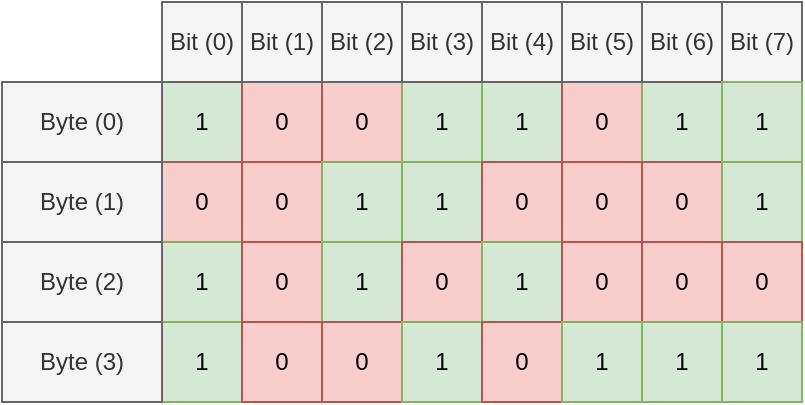 <mxfile version="10.7.5" type="device"><diagram id="7LJ8VrfX_jonnxSl0Af0" name="Page-1"><mxGraphModel dx="664" dy="355" grid="1" gridSize="10" guides="1" tooltips="1" connect="1" arrows="1" fold="1" page="1" pageScale="1" pageWidth="827" pageHeight="1169" math="0" shadow="0"><root><mxCell id="0"/><mxCell id="1" parent="0"/><mxCell id="taHQL_3QbWFD5L2NVORT-1" value="1" style="whiteSpace=wrap;html=1;aspect=fixed;fillColor=#d5e8d4;strokeColor=#82b366;" vertex="1" parent="1"><mxGeometry x="80" y="40" width="40" height="40" as="geometry"/></mxCell><mxCell id="taHQL_3QbWFD5L2NVORT-2" value="0" style="whiteSpace=wrap;html=1;aspect=fixed;fillColor=#f8cecc;strokeColor=#b85450;" vertex="1" parent="1"><mxGeometry x="120" y="40" width="40" height="40" as="geometry"/></mxCell><mxCell id="taHQL_3QbWFD5L2NVORT-3" value="0" style="whiteSpace=wrap;html=1;aspect=fixed;fillColor=#f8cecc;strokeColor=#b85450;" vertex="1" parent="1"><mxGeometry x="160" y="40" width="40" height="40" as="geometry"/></mxCell><mxCell id="taHQL_3QbWFD5L2NVORT-4" value="1" style="whiteSpace=wrap;html=1;aspect=fixed;fillColor=#d5e8d4;strokeColor=#82b366;" vertex="1" parent="1"><mxGeometry x="200" y="40" width="40" height="40" as="geometry"/></mxCell><mxCell id="taHQL_3QbWFD5L2NVORT-5" value="1" style="whiteSpace=wrap;html=1;aspect=fixed;fillColor=#d5e8d4;strokeColor=#82b366;" vertex="1" parent="1"><mxGeometry x="240" y="40" width="40" height="40" as="geometry"/></mxCell><mxCell id="taHQL_3QbWFD5L2NVORT-6" value="0" style="whiteSpace=wrap;html=1;aspect=fixed;fillColor=#f8cecc;strokeColor=#b85450;" vertex="1" parent="1"><mxGeometry x="280" y="40" width="40" height="40" as="geometry"/></mxCell><mxCell id="taHQL_3QbWFD5L2NVORT-7" value="1" style="whiteSpace=wrap;html=1;aspect=fixed;fillColor=#d5e8d4;strokeColor=#82b366;" vertex="1" parent="1"><mxGeometry x="320" y="40" width="40" height="40" as="geometry"/></mxCell><mxCell id="taHQL_3QbWFD5L2NVORT-8" value="1" style="whiteSpace=wrap;html=1;aspect=fixed;" vertex="1" parent="1"><mxGeometry x="360" y="40" width="40" height="40" as="geometry"/></mxCell><mxCell id="taHQL_3QbWFD5L2NVORT-9" value="0" style="whiteSpace=wrap;html=1;aspect=fixed;fillColor=#f8cecc;strokeColor=#b85450;" vertex="1" parent="1"><mxGeometry x="80" y="80" width="40" height="40" as="geometry"/></mxCell><mxCell id="taHQL_3QbWFD5L2NVORT-10" value="0" style="whiteSpace=wrap;html=1;aspect=fixed;fillColor=#f8cecc;strokeColor=#b85450;" vertex="1" parent="1"><mxGeometry x="120" y="80" width="40" height="40" as="geometry"/></mxCell><mxCell id="taHQL_3QbWFD5L2NVORT-11" value="1" style="whiteSpace=wrap;html=1;aspect=fixed;fillColor=#d5e8d4;strokeColor=#82b366;" vertex="1" parent="1"><mxGeometry x="160" y="80" width="40" height="40" as="geometry"/></mxCell><mxCell id="taHQL_3QbWFD5L2NVORT-12" value="1" style="whiteSpace=wrap;html=1;aspect=fixed;fillColor=#d5e8d4;strokeColor=#82b366;" vertex="1" parent="1"><mxGeometry x="200" y="80" width="40" height="40" as="geometry"/></mxCell><mxCell id="taHQL_3QbWFD5L2NVORT-13" value="0" style="whiteSpace=wrap;html=1;aspect=fixed;fillColor=#f8cecc;strokeColor=#b85450;" vertex="1" parent="1"><mxGeometry x="240" y="80" width="40" height="40" as="geometry"/></mxCell><mxCell id="taHQL_3QbWFD5L2NVORT-14" value="0" style="whiteSpace=wrap;html=1;aspect=fixed;fillColor=#f8cecc;strokeColor=#b85450;" vertex="1" parent="1"><mxGeometry x="280" y="80" width="40" height="40" as="geometry"/></mxCell><mxCell id="taHQL_3QbWFD5L2NVORT-15" value="0" style="whiteSpace=wrap;html=1;aspect=fixed;fillColor=#f8cecc;strokeColor=#b85450;" vertex="1" parent="1"><mxGeometry x="320" y="80" width="40" height="40" as="geometry"/></mxCell><mxCell id="taHQL_3QbWFD5L2NVORT-16" value="1" style="whiteSpace=wrap;html=1;aspect=fixed;fillColor=#d5e8d4;strokeColor=#82b366;" vertex="1" parent="1"><mxGeometry x="360" y="80" width="40" height="40" as="geometry"/></mxCell><mxCell id="taHQL_3QbWFD5L2NVORT-17" value="1" style="whiteSpace=wrap;html=1;aspect=fixed;fillColor=#d5e8d4;strokeColor=#82b366;" vertex="1" parent="1"><mxGeometry x="80" y="120" width="40" height="40" as="geometry"/></mxCell><mxCell id="taHQL_3QbWFD5L2NVORT-18" value="0" style="whiteSpace=wrap;html=1;aspect=fixed;fillColor=#f8cecc;strokeColor=#b85450;" vertex="1" parent="1"><mxGeometry x="120" y="120" width="40" height="40" as="geometry"/></mxCell><mxCell id="taHQL_3QbWFD5L2NVORT-19" value="1" style="whiteSpace=wrap;html=1;aspect=fixed;fillColor=#d5e8d4;strokeColor=#82b366;" vertex="1" parent="1"><mxGeometry x="160" y="120" width="40" height="40" as="geometry"/></mxCell><mxCell id="taHQL_3QbWFD5L2NVORT-20" value="0" style="whiteSpace=wrap;html=1;aspect=fixed;fillColor=#f8cecc;strokeColor=#b85450;" vertex="1" parent="1"><mxGeometry x="200" y="120" width="40" height="40" as="geometry"/></mxCell><mxCell id="taHQL_3QbWFD5L2NVORT-21" value="1" style="whiteSpace=wrap;html=1;aspect=fixed;fillColor=#d5e8d4;strokeColor=#82b366;" vertex="1" parent="1"><mxGeometry x="240" y="120" width="40" height="40" as="geometry"/></mxCell><mxCell id="taHQL_3QbWFD5L2NVORT-22" value="0" style="whiteSpace=wrap;html=1;aspect=fixed;fillColor=#f8cecc;strokeColor=#b85450;" vertex="1" parent="1"><mxGeometry x="280" y="120" width="40" height="40" as="geometry"/></mxCell><mxCell id="taHQL_3QbWFD5L2NVORT-23" value="0" style="whiteSpace=wrap;html=1;aspect=fixed;fillColor=#f8cecc;strokeColor=#b85450;" vertex="1" parent="1"><mxGeometry x="320" y="120" width="40" height="40" as="geometry"/></mxCell><mxCell id="taHQL_3QbWFD5L2NVORT-24" value="0" style="whiteSpace=wrap;html=1;aspect=fixed;fillColor=#f8cecc;strokeColor=#b85450;" vertex="1" parent="1"><mxGeometry x="360" y="120" width="40" height="40" as="geometry"/></mxCell><mxCell id="taHQL_3QbWFD5L2NVORT-25" value="1" style="whiteSpace=wrap;html=1;aspect=fixed;fillColor=#d5e8d4;strokeColor=#82b366;" vertex="1" parent="1"><mxGeometry x="80" y="160" width="40" height="40" as="geometry"/></mxCell><mxCell id="taHQL_3QbWFD5L2NVORT-26" value="0" style="whiteSpace=wrap;html=1;aspect=fixed;fillColor=#f8cecc;strokeColor=#b85450;" vertex="1" parent="1"><mxGeometry x="120" y="160" width="40" height="40" as="geometry"/></mxCell><mxCell id="taHQL_3QbWFD5L2NVORT-27" value="0" style="whiteSpace=wrap;html=1;aspect=fixed;fillColor=#f8cecc;strokeColor=#b85450;" vertex="1" parent="1"><mxGeometry x="160" y="160" width="40" height="40" as="geometry"/></mxCell><mxCell id="taHQL_3QbWFD5L2NVORT-28" value="1" style="whiteSpace=wrap;html=1;aspect=fixed;fillColor=#d5e8d4;strokeColor=#82b366;" vertex="1" parent="1"><mxGeometry x="200" y="160" width="40" height="40" as="geometry"/></mxCell><mxCell id="taHQL_3QbWFD5L2NVORT-29" value="0" style="whiteSpace=wrap;html=1;aspect=fixed;fillColor=#f8cecc;strokeColor=#b85450;" vertex="1" parent="1"><mxGeometry x="240" y="160" width="40" height="40" as="geometry"/></mxCell><mxCell id="taHQL_3QbWFD5L2NVORT-30" value="1" style="whiteSpace=wrap;html=1;aspect=fixed;fillColor=#d5e8d4;strokeColor=#82b366;" vertex="1" parent="1"><mxGeometry x="280" y="160" width="40" height="40" as="geometry"/></mxCell><mxCell id="taHQL_3QbWFD5L2NVORT-31" value="1" style="whiteSpace=wrap;html=1;aspect=fixed;fillColor=#d5e8d4;strokeColor=#82b366;" vertex="1" parent="1"><mxGeometry x="320" y="160" width="40" height="40" as="geometry"/></mxCell><mxCell id="taHQL_3QbWFD5L2NVORT-32" value="1" style="whiteSpace=wrap;html=1;aspect=fixed;fillColor=#d5e8d4;strokeColor=#82b366;" vertex="1" parent="1"><mxGeometry x="360" y="160" width="40" height="40" as="geometry"/></mxCell><mxCell id="taHQL_3QbWFD5L2NVORT-33" value="Byte (0)" style="whiteSpace=wrap;html=1;fillColor=#f5f5f5;strokeColor=#666666;fontColor=#333333;" vertex="1" parent="1"><mxGeometry y="40" width="80" height="40" as="geometry"/></mxCell><mxCell id="taHQL_3QbWFD5L2NVORT-37" value="Byte (1)" style="whiteSpace=wrap;html=1;fillColor=#f5f5f5;strokeColor=#666666;fontColor=#333333;" vertex="1" parent="1"><mxGeometry y="80" width="80" height="40" as="geometry"/></mxCell><mxCell id="taHQL_3QbWFD5L2NVORT-38" value="Byte (2)" style="whiteSpace=wrap;html=1;fillColor=#f5f5f5;strokeColor=#666666;fontColor=#333333;" vertex="1" parent="1"><mxGeometry y="120" width="80" height="40" as="geometry"/></mxCell><mxCell id="taHQL_3QbWFD5L2NVORT-39" value="Byte (3)" style="whiteSpace=wrap;html=1;fillColor=#f5f5f5;strokeColor=#666666;fontColor=#333333;" vertex="1" parent="1"><mxGeometry y="160" width="80" height="40" as="geometry"/></mxCell><mxCell id="taHQL_3QbWFD5L2NVORT-40" value="Bit (0)" style="whiteSpace=wrap;html=1;aspect=fixed;fillColor=#f5f5f5;strokeColor=#666666;fontColor=#333333;" vertex="1" parent="1"><mxGeometry x="80" width="40" height="40" as="geometry"/></mxCell><mxCell id="taHQL_3QbWFD5L2NVORT-41" value="Bit (1)" style="whiteSpace=wrap;html=1;aspect=fixed;fillColor=#f5f5f5;strokeColor=#666666;fontColor=#333333;" vertex="1" parent="1"><mxGeometry x="120" width="40" height="40" as="geometry"/></mxCell><mxCell id="taHQL_3QbWFD5L2NVORT-42" value="Bit (2)" style="whiteSpace=wrap;html=1;aspect=fixed;fillColor=#f5f5f5;strokeColor=#666666;fontColor=#333333;" vertex="1" parent="1"><mxGeometry x="160" width="40" height="40" as="geometry"/></mxCell><mxCell id="taHQL_3QbWFD5L2NVORT-43" value="Bit (3)" style="whiteSpace=wrap;html=1;aspect=fixed;fillColor=#f5f5f5;strokeColor=#666666;fontColor=#333333;" vertex="1" parent="1"><mxGeometry x="200" width="40" height="40" as="geometry"/></mxCell><mxCell id="taHQL_3QbWFD5L2NVORT-44" value="Bit (4)" style="whiteSpace=wrap;html=1;aspect=fixed;fillColor=#f5f5f5;strokeColor=#666666;fontColor=#333333;" vertex="1" parent="1"><mxGeometry x="240" width="40" height="40" as="geometry"/></mxCell><mxCell id="taHQL_3QbWFD5L2NVORT-45" value="Bit (5)" style="whiteSpace=wrap;html=1;aspect=fixed;fillColor=#f5f5f5;strokeColor=#666666;fontColor=#333333;" vertex="1" parent="1"><mxGeometry x="280" width="40" height="40" as="geometry"/></mxCell><mxCell id="taHQL_3QbWFD5L2NVORT-46" value="Bit (6)" style="whiteSpace=wrap;html=1;aspect=fixed;fillColor=#f5f5f5;strokeColor=#666666;fontColor=#333333;" vertex="1" parent="1"><mxGeometry x="320" width="40" height="40" as="geometry"/></mxCell><mxCell id="taHQL_3QbWFD5L2NVORT-47" value="Bit (7)" style="whiteSpace=wrap;html=1;aspect=fixed;fillColor=#f5f5f5;strokeColor=#666666;fontColor=#333333;" vertex="1" parent="1"><mxGeometry x="360" width="40" height="40" as="geometry"/></mxCell><mxCell id="taHQL_3QbWFD5L2NVORT-48" value="1" style="whiteSpace=wrap;html=1;aspect=fixed;fillColor=#d5e8d4;strokeColor=#82b366;" vertex="1" parent="1"><mxGeometry x="360" y="40" width="40" height="40" as="geometry"/></mxCell></root></mxGraphModel></diagram></mxfile>